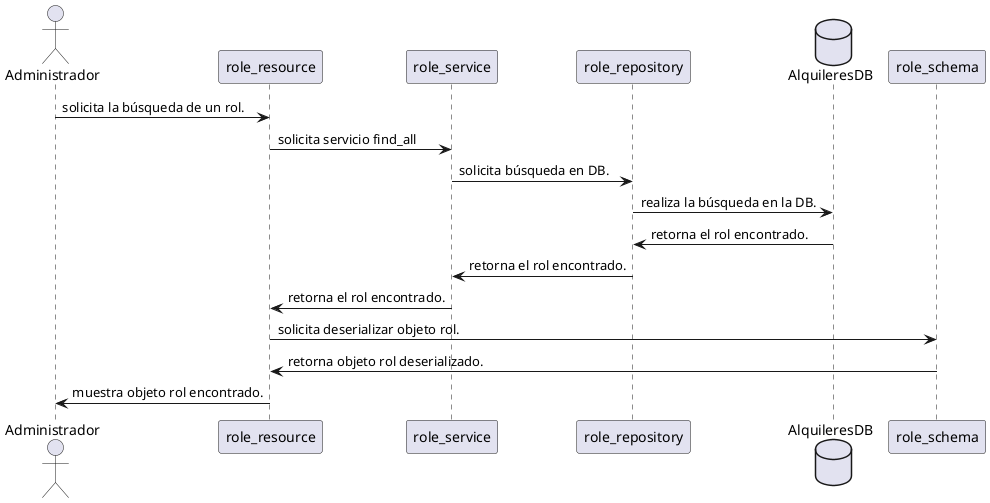 @startuml Diagrama de Secuencia - Búsqueda de todos los roles

actor Administrador

Administrador -> role_resource: solicita la búsqueda de un rol.
role_resource -> role_service: solicita servicio find_all
role_service -> role_repository: solicita búsqueda en DB.

database AlquileresDB

role_repository -> AlquileresDB: realiza la búsqueda en la DB.
AlquileresDB -> role_repository: retorna el rol encontrado.
role_repository -> role_service: retorna el rol encontrado.
role_service -> role_resource: retorna el rol encontrado.
role_resource -> role_schema: solicita deserializar objeto rol.
role_schema -> role_resource: retorna objeto rol deserializado.
role_resource -> Administrador: muestra objeto rol encontrado.

@enduml